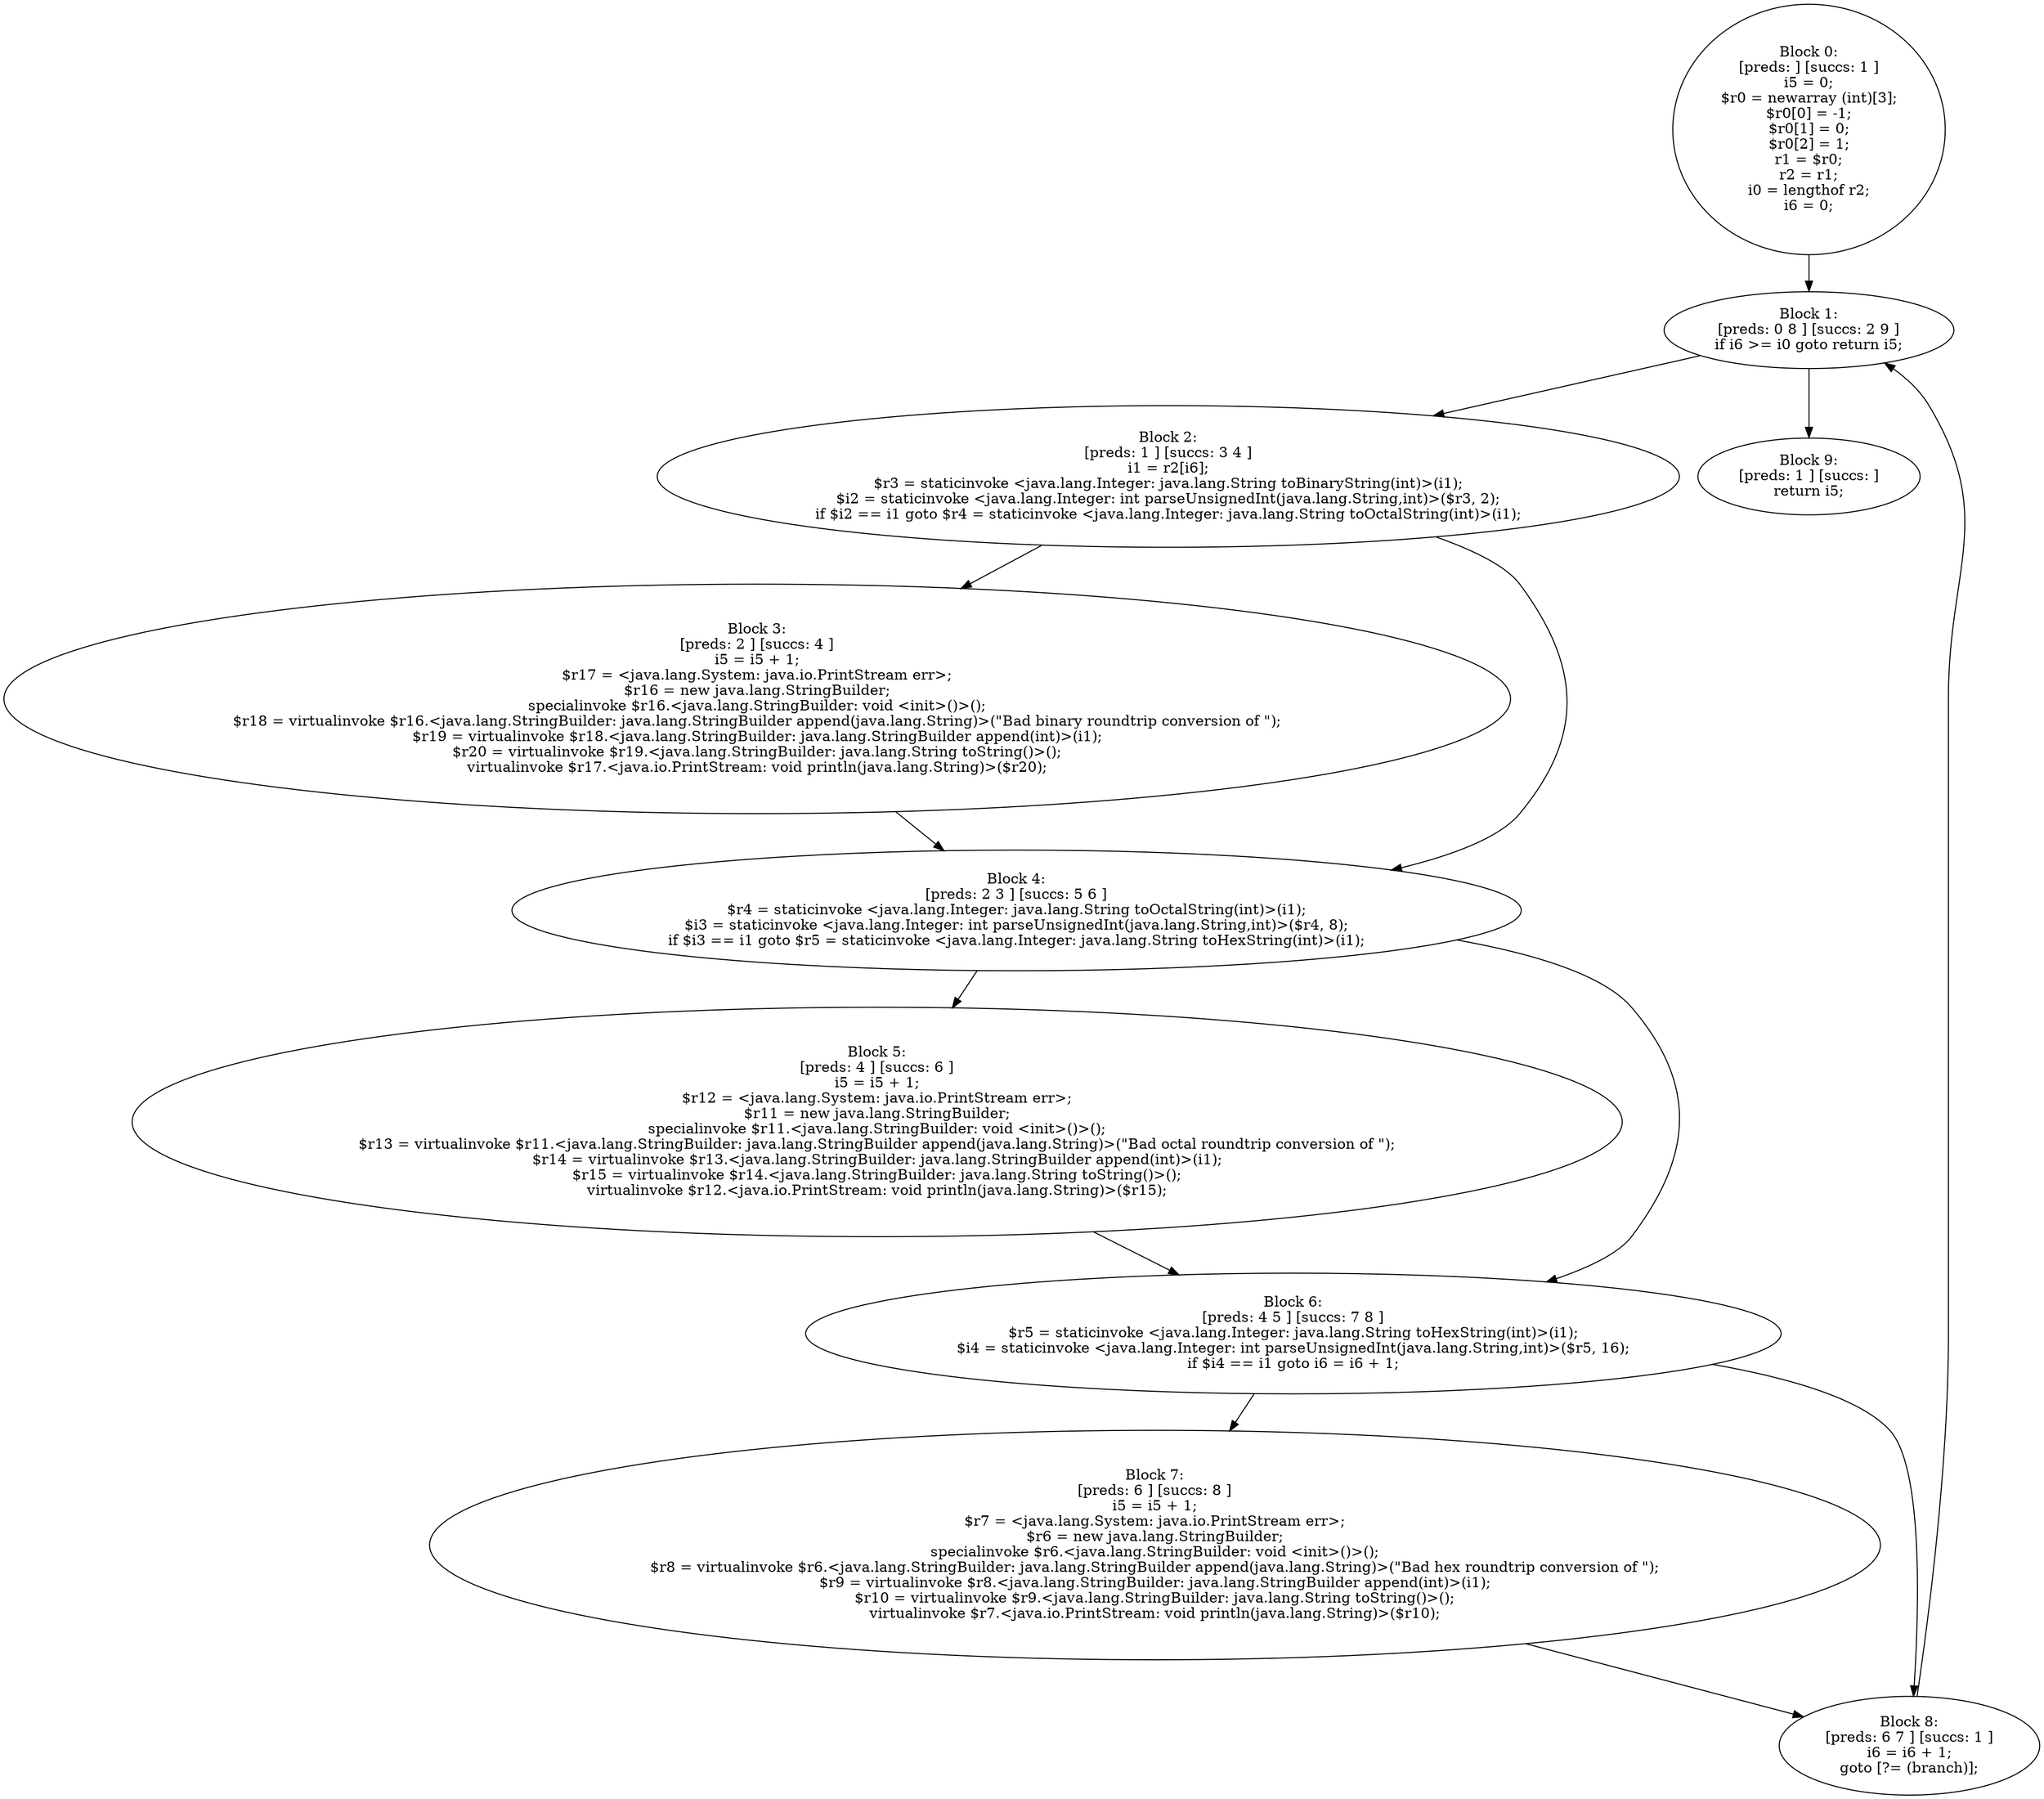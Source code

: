 digraph "unitGraph" {
    "Block 0:
[preds: ] [succs: 1 ]
i5 = 0;
$r0 = newarray (int)[3];
$r0[0] = -1;
$r0[1] = 0;
$r0[2] = 1;
r1 = $r0;
r2 = r1;
i0 = lengthof r2;
i6 = 0;
"
    "Block 1:
[preds: 0 8 ] [succs: 2 9 ]
if i6 >= i0 goto return i5;
"
    "Block 2:
[preds: 1 ] [succs: 3 4 ]
i1 = r2[i6];
$r3 = staticinvoke <java.lang.Integer: java.lang.String toBinaryString(int)>(i1);
$i2 = staticinvoke <java.lang.Integer: int parseUnsignedInt(java.lang.String,int)>($r3, 2);
if $i2 == i1 goto $r4 = staticinvoke <java.lang.Integer: java.lang.String toOctalString(int)>(i1);
"
    "Block 3:
[preds: 2 ] [succs: 4 ]
i5 = i5 + 1;
$r17 = <java.lang.System: java.io.PrintStream err>;
$r16 = new java.lang.StringBuilder;
specialinvoke $r16.<java.lang.StringBuilder: void <init>()>();
$r18 = virtualinvoke $r16.<java.lang.StringBuilder: java.lang.StringBuilder append(java.lang.String)>(\"Bad binary roundtrip conversion of \");
$r19 = virtualinvoke $r18.<java.lang.StringBuilder: java.lang.StringBuilder append(int)>(i1);
$r20 = virtualinvoke $r19.<java.lang.StringBuilder: java.lang.String toString()>();
virtualinvoke $r17.<java.io.PrintStream: void println(java.lang.String)>($r20);
"
    "Block 4:
[preds: 2 3 ] [succs: 5 6 ]
$r4 = staticinvoke <java.lang.Integer: java.lang.String toOctalString(int)>(i1);
$i3 = staticinvoke <java.lang.Integer: int parseUnsignedInt(java.lang.String,int)>($r4, 8);
if $i3 == i1 goto $r5 = staticinvoke <java.lang.Integer: java.lang.String toHexString(int)>(i1);
"
    "Block 5:
[preds: 4 ] [succs: 6 ]
i5 = i5 + 1;
$r12 = <java.lang.System: java.io.PrintStream err>;
$r11 = new java.lang.StringBuilder;
specialinvoke $r11.<java.lang.StringBuilder: void <init>()>();
$r13 = virtualinvoke $r11.<java.lang.StringBuilder: java.lang.StringBuilder append(java.lang.String)>(\"Bad octal roundtrip conversion of \");
$r14 = virtualinvoke $r13.<java.lang.StringBuilder: java.lang.StringBuilder append(int)>(i1);
$r15 = virtualinvoke $r14.<java.lang.StringBuilder: java.lang.String toString()>();
virtualinvoke $r12.<java.io.PrintStream: void println(java.lang.String)>($r15);
"
    "Block 6:
[preds: 4 5 ] [succs: 7 8 ]
$r5 = staticinvoke <java.lang.Integer: java.lang.String toHexString(int)>(i1);
$i4 = staticinvoke <java.lang.Integer: int parseUnsignedInt(java.lang.String,int)>($r5, 16);
if $i4 == i1 goto i6 = i6 + 1;
"
    "Block 7:
[preds: 6 ] [succs: 8 ]
i5 = i5 + 1;
$r7 = <java.lang.System: java.io.PrintStream err>;
$r6 = new java.lang.StringBuilder;
specialinvoke $r6.<java.lang.StringBuilder: void <init>()>();
$r8 = virtualinvoke $r6.<java.lang.StringBuilder: java.lang.StringBuilder append(java.lang.String)>(\"Bad hex roundtrip conversion of \");
$r9 = virtualinvoke $r8.<java.lang.StringBuilder: java.lang.StringBuilder append(int)>(i1);
$r10 = virtualinvoke $r9.<java.lang.StringBuilder: java.lang.String toString()>();
virtualinvoke $r7.<java.io.PrintStream: void println(java.lang.String)>($r10);
"
    "Block 8:
[preds: 6 7 ] [succs: 1 ]
i6 = i6 + 1;
goto [?= (branch)];
"
    "Block 9:
[preds: 1 ] [succs: ]
return i5;
"
    "Block 0:
[preds: ] [succs: 1 ]
i5 = 0;
$r0 = newarray (int)[3];
$r0[0] = -1;
$r0[1] = 0;
$r0[2] = 1;
r1 = $r0;
r2 = r1;
i0 = lengthof r2;
i6 = 0;
"->"Block 1:
[preds: 0 8 ] [succs: 2 9 ]
if i6 >= i0 goto return i5;
";
    "Block 1:
[preds: 0 8 ] [succs: 2 9 ]
if i6 >= i0 goto return i5;
"->"Block 2:
[preds: 1 ] [succs: 3 4 ]
i1 = r2[i6];
$r3 = staticinvoke <java.lang.Integer: java.lang.String toBinaryString(int)>(i1);
$i2 = staticinvoke <java.lang.Integer: int parseUnsignedInt(java.lang.String,int)>($r3, 2);
if $i2 == i1 goto $r4 = staticinvoke <java.lang.Integer: java.lang.String toOctalString(int)>(i1);
";
    "Block 1:
[preds: 0 8 ] [succs: 2 9 ]
if i6 >= i0 goto return i5;
"->"Block 9:
[preds: 1 ] [succs: ]
return i5;
";
    "Block 2:
[preds: 1 ] [succs: 3 4 ]
i1 = r2[i6];
$r3 = staticinvoke <java.lang.Integer: java.lang.String toBinaryString(int)>(i1);
$i2 = staticinvoke <java.lang.Integer: int parseUnsignedInt(java.lang.String,int)>($r3, 2);
if $i2 == i1 goto $r4 = staticinvoke <java.lang.Integer: java.lang.String toOctalString(int)>(i1);
"->"Block 3:
[preds: 2 ] [succs: 4 ]
i5 = i5 + 1;
$r17 = <java.lang.System: java.io.PrintStream err>;
$r16 = new java.lang.StringBuilder;
specialinvoke $r16.<java.lang.StringBuilder: void <init>()>();
$r18 = virtualinvoke $r16.<java.lang.StringBuilder: java.lang.StringBuilder append(java.lang.String)>(\"Bad binary roundtrip conversion of \");
$r19 = virtualinvoke $r18.<java.lang.StringBuilder: java.lang.StringBuilder append(int)>(i1);
$r20 = virtualinvoke $r19.<java.lang.StringBuilder: java.lang.String toString()>();
virtualinvoke $r17.<java.io.PrintStream: void println(java.lang.String)>($r20);
";
    "Block 2:
[preds: 1 ] [succs: 3 4 ]
i1 = r2[i6];
$r3 = staticinvoke <java.lang.Integer: java.lang.String toBinaryString(int)>(i1);
$i2 = staticinvoke <java.lang.Integer: int parseUnsignedInt(java.lang.String,int)>($r3, 2);
if $i2 == i1 goto $r4 = staticinvoke <java.lang.Integer: java.lang.String toOctalString(int)>(i1);
"->"Block 4:
[preds: 2 3 ] [succs: 5 6 ]
$r4 = staticinvoke <java.lang.Integer: java.lang.String toOctalString(int)>(i1);
$i3 = staticinvoke <java.lang.Integer: int parseUnsignedInt(java.lang.String,int)>($r4, 8);
if $i3 == i1 goto $r5 = staticinvoke <java.lang.Integer: java.lang.String toHexString(int)>(i1);
";
    "Block 3:
[preds: 2 ] [succs: 4 ]
i5 = i5 + 1;
$r17 = <java.lang.System: java.io.PrintStream err>;
$r16 = new java.lang.StringBuilder;
specialinvoke $r16.<java.lang.StringBuilder: void <init>()>();
$r18 = virtualinvoke $r16.<java.lang.StringBuilder: java.lang.StringBuilder append(java.lang.String)>(\"Bad binary roundtrip conversion of \");
$r19 = virtualinvoke $r18.<java.lang.StringBuilder: java.lang.StringBuilder append(int)>(i1);
$r20 = virtualinvoke $r19.<java.lang.StringBuilder: java.lang.String toString()>();
virtualinvoke $r17.<java.io.PrintStream: void println(java.lang.String)>($r20);
"->"Block 4:
[preds: 2 3 ] [succs: 5 6 ]
$r4 = staticinvoke <java.lang.Integer: java.lang.String toOctalString(int)>(i1);
$i3 = staticinvoke <java.lang.Integer: int parseUnsignedInt(java.lang.String,int)>($r4, 8);
if $i3 == i1 goto $r5 = staticinvoke <java.lang.Integer: java.lang.String toHexString(int)>(i1);
";
    "Block 4:
[preds: 2 3 ] [succs: 5 6 ]
$r4 = staticinvoke <java.lang.Integer: java.lang.String toOctalString(int)>(i1);
$i3 = staticinvoke <java.lang.Integer: int parseUnsignedInt(java.lang.String,int)>($r4, 8);
if $i3 == i1 goto $r5 = staticinvoke <java.lang.Integer: java.lang.String toHexString(int)>(i1);
"->"Block 5:
[preds: 4 ] [succs: 6 ]
i5 = i5 + 1;
$r12 = <java.lang.System: java.io.PrintStream err>;
$r11 = new java.lang.StringBuilder;
specialinvoke $r11.<java.lang.StringBuilder: void <init>()>();
$r13 = virtualinvoke $r11.<java.lang.StringBuilder: java.lang.StringBuilder append(java.lang.String)>(\"Bad octal roundtrip conversion of \");
$r14 = virtualinvoke $r13.<java.lang.StringBuilder: java.lang.StringBuilder append(int)>(i1);
$r15 = virtualinvoke $r14.<java.lang.StringBuilder: java.lang.String toString()>();
virtualinvoke $r12.<java.io.PrintStream: void println(java.lang.String)>($r15);
";
    "Block 4:
[preds: 2 3 ] [succs: 5 6 ]
$r4 = staticinvoke <java.lang.Integer: java.lang.String toOctalString(int)>(i1);
$i3 = staticinvoke <java.lang.Integer: int parseUnsignedInt(java.lang.String,int)>($r4, 8);
if $i3 == i1 goto $r5 = staticinvoke <java.lang.Integer: java.lang.String toHexString(int)>(i1);
"->"Block 6:
[preds: 4 5 ] [succs: 7 8 ]
$r5 = staticinvoke <java.lang.Integer: java.lang.String toHexString(int)>(i1);
$i4 = staticinvoke <java.lang.Integer: int parseUnsignedInt(java.lang.String,int)>($r5, 16);
if $i4 == i1 goto i6 = i6 + 1;
";
    "Block 5:
[preds: 4 ] [succs: 6 ]
i5 = i5 + 1;
$r12 = <java.lang.System: java.io.PrintStream err>;
$r11 = new java.lang.StringBuilder;
specialinvoke $r11.<java.lang.StringBuilder: void <init>()>();
$r13 = virtualinvoke $r11.<java.lang.StringBuilder: java.lang.StringBuilder append(java.lang.String)>(\"Bad octal roundtrip conversion of \");
$r14 = virtualinvoke $r13.<java.lang.StringBuilder: java.lang.StringBuilder append(int)>(i1);
$r15 = virtualinvoke $r14.<java.lang.StringBuilder: java.lang.String toString()>();
virtualinvoke $r12.<java.io.PrintStream: void println(java.lang.String)>($r15);
"->"Block 6:
[preds: 4 5 ] [succs: 7 8 ]
$r5 = staticinvoke <java.lang.Integer: java.lang.String toHexString(int)>(i1);
$i4 = staticinvoke <java.lang.Integer: int parseUnsignedInt(java.lang.String,int)>($r5, 16);
if $i4 == i1 goto i6 = i6 + 1;
";
    "Block 6:
[preds: 4 5 ] [succs: 7 8 ]
$r5 = staticinvoke <java.lang.Integer: java.lang.String toHexString(int)>(i1);
$i4 = staticinvoke <java.lang.Integer: int parseUnsignedInt(java.lang.String,int)>($r5, 16);
if $i4 == i1 goto i6 = i6 + 1;
"->"Block 7:
[preds: 6 ] [succs: 8 ]
i5 = i5 + 1;
$r7 = <java.lang.System: java.io.PrintStream err>;
$r6 = new java.lang.StringBuilder;
specialinvoke $r6.<java.lang.StringBuilder: void <init>()>();
$r8 = virtualinvoke $r6.<java.lang.StringBuilder: java.lang.StringBuilder append(java.lang.String)>(\"Bad hex roundtrip conversion of \");
$r9 = virtualinvoke $r8.<java.lang.StringBuilder: java.lang.StringBuilder append(int)>(i1);
$r10 = virtualinvoke $r9.<java.lang.StringBuilder: java.lang.String toString()>();
virtualinvoke $r7.<java.io.PrintStream: void println(java.lang.String)>($r10);
";
    "Block 6:
[preds: 4 5 ] [succs: 7 8 ]
$r5 = staticinvoke <java.lang.Integer: java.lang.String toHexString(int)>(i1);
$i4 = staticinvoke <java.lang.Integer: int parseUnsignedInt(java.lang.String,int)>($r5, 16);
if $i4 == i1 goto i6 = i6 + 1;
"->"Block 8:
[preds: 6 7 ] [succs: 1 ]
i6 = i6 + 1;
goto [?= (branch)];
";
    "Block 7:
[preds: 6 ] [succs: 8 ]
i5 = i5 + 1;
$r7 = <java.lang.System: java.io.PrintStream err>;
$r6 = new java.lang.StringBuilder;
specialinvoke $r6.<java.lang.StringBuilder: void <init>()>();
$r8 = virtualinvoke $r6.<java.lang.StringBuilder: java.lang.StringBuilder append(java.lang.String)>(\"Bad hex roundtrip conversion of \");
$r9 = virtualinvoke $r8.<java.lang.StringBuilder: java.lang.StringBuilder append(int)>(i1);
$r10 = virtualinvoke $r9.<java.lang.StringBuilder: java.lang.String toString()>();
virtualinvoke $r7.<java.io.PrintStream: void println(java.lang.String)>($r10);
"->"Block 8:
[preds: 6 7 ] [succs: 1 ]
i6 = i6 + 1;
goto [?= (branch)];
";
    "Block 8:
[preds: 6 7 ] [succs: 1 ]
i6 = i6 + 1;
goto [?= (branch)];
"->"Block 1:
[preds: 0 8 ] [succs: 2 9 ]
if i6 >= i0 goto return i5;
";
}
